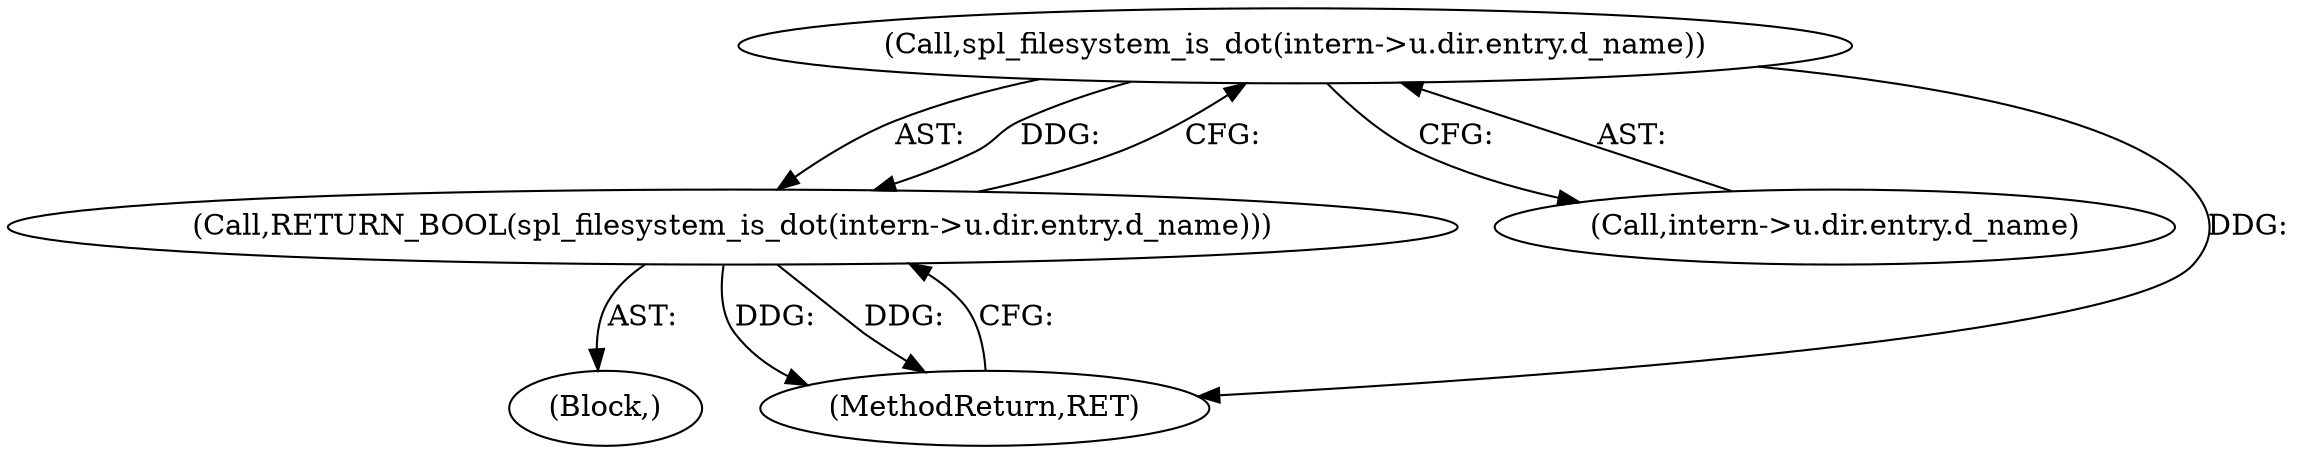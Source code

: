 digraph "0_php-src_7245bff300d3fa8bacbef7897ff080a6f1c23eba?w=1_10@API" {
"1000111" [label="(Call,spl_filesystem_is_dot(intern->u.dir.entry.d_name))"];
"1000110" [label="(Call,RETURN_BOOL(spl_filesystem_is_dot(intern->u.dir.entry.d_name)))"];
"1000111" [label="(Call,spl_filesystem_is_dot(intern->u.dir.entry.d_name))"];
"1000112" [label="(Call,intern->u.dir.entry.d_name)"];
"1000110" [label="(Call,RETURN_BOOL(spl_filesystem_is_dot(intern->u.dir.entry.d_name)))"];
"1000103" [label="(Block,)"];
"1000121" [label="(MethodReturn,RET)"];
"1000111" -> "1000110"  [label="AST: "];
"1000111" -> "1000112"  [label="CFG: "];
"1000112" -> "1000111"  [label="AST: "];
"1000110" -> "1000111"  [label="CFG: "];
"1000111" -> "1000121"  [label="DDG: "];
"1000111" -> "1000110"  [label="DDG: "];
"1000110" -> "1000103"  [label="AST: "];
"1000121" -> "1000110"  [label="CFG: "];
"1000110" -> "1000121"  [label="DDG: "];
"1000110" -> "1000121"  [label="DDG: "];
}
